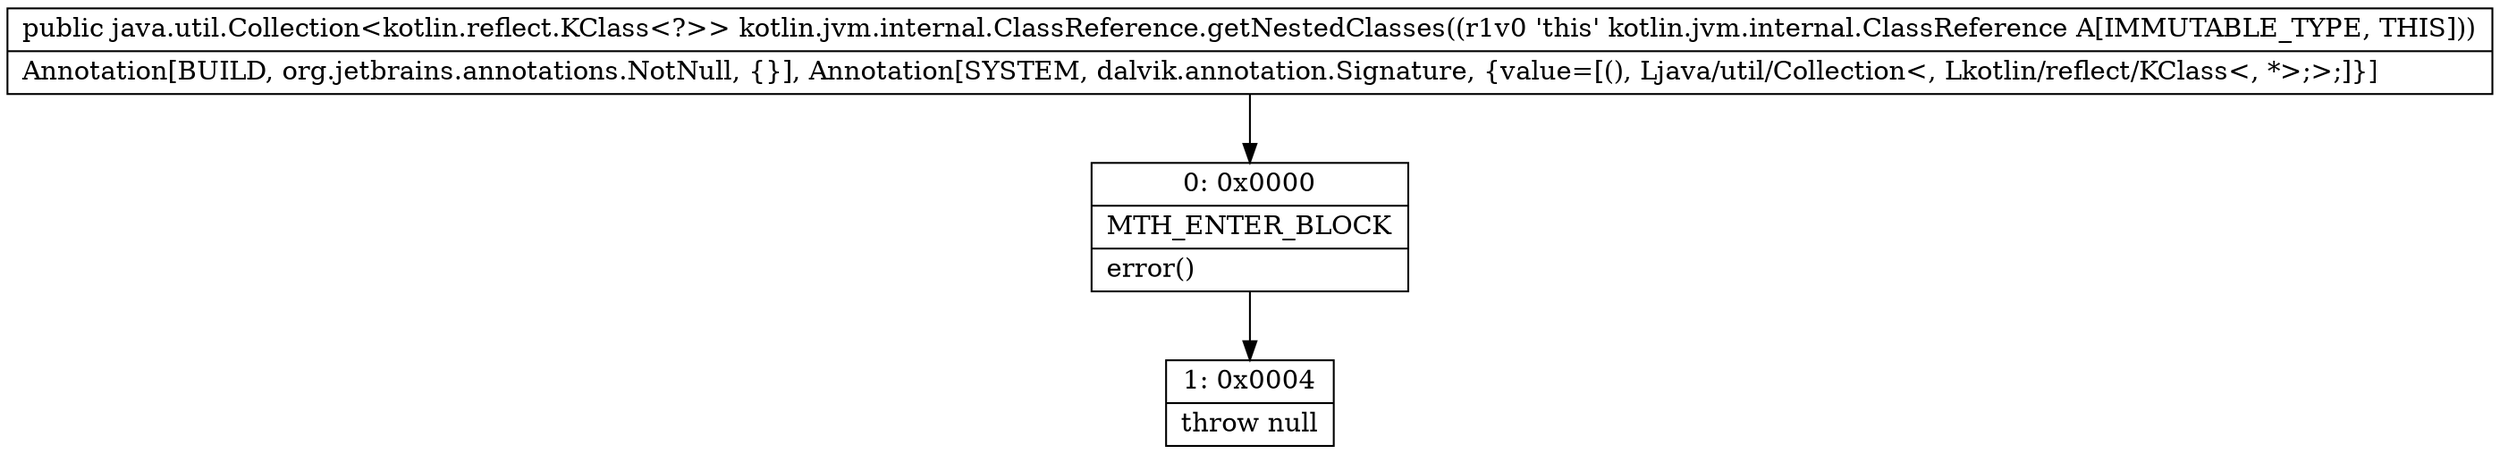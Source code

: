 digraph "CFG forkotlin.jvm.internal.ClassReference.getNestedClasses()Ljava\/util\/Collection;" {
Node_0 [shape=record,label="{0\:\ 0x0000|MTH_ENTER_BLOCK\l|error()\l}"];
Node_1 [shape=record,label="{1\:\ 0x0004|throw null\l}"];
MethodNode[shape=record,label="{public java.util.Collection\<kotlin.reflect.KClass\<?\>\> kotlin.jvm.internal.ClassReference.getNestedClasses((r1v0 'this' kotlin.jvm.internal.ClassReference A[IMMUTABLE_TYPE, THIS]))  | Annotation[BUILD, org.jetbrains.annotations.NotNull, \{\}], Annotation[SYSTEM, dalvik.annotation.Signature, \{value=[(), Ljava\/util\/Collection\<, Lkotlin\/reflect\/KClass\<, *\>;\>;]\}]\l}"];
MethodNode -> Node_0;
Node_0 -> Node_1;
}

